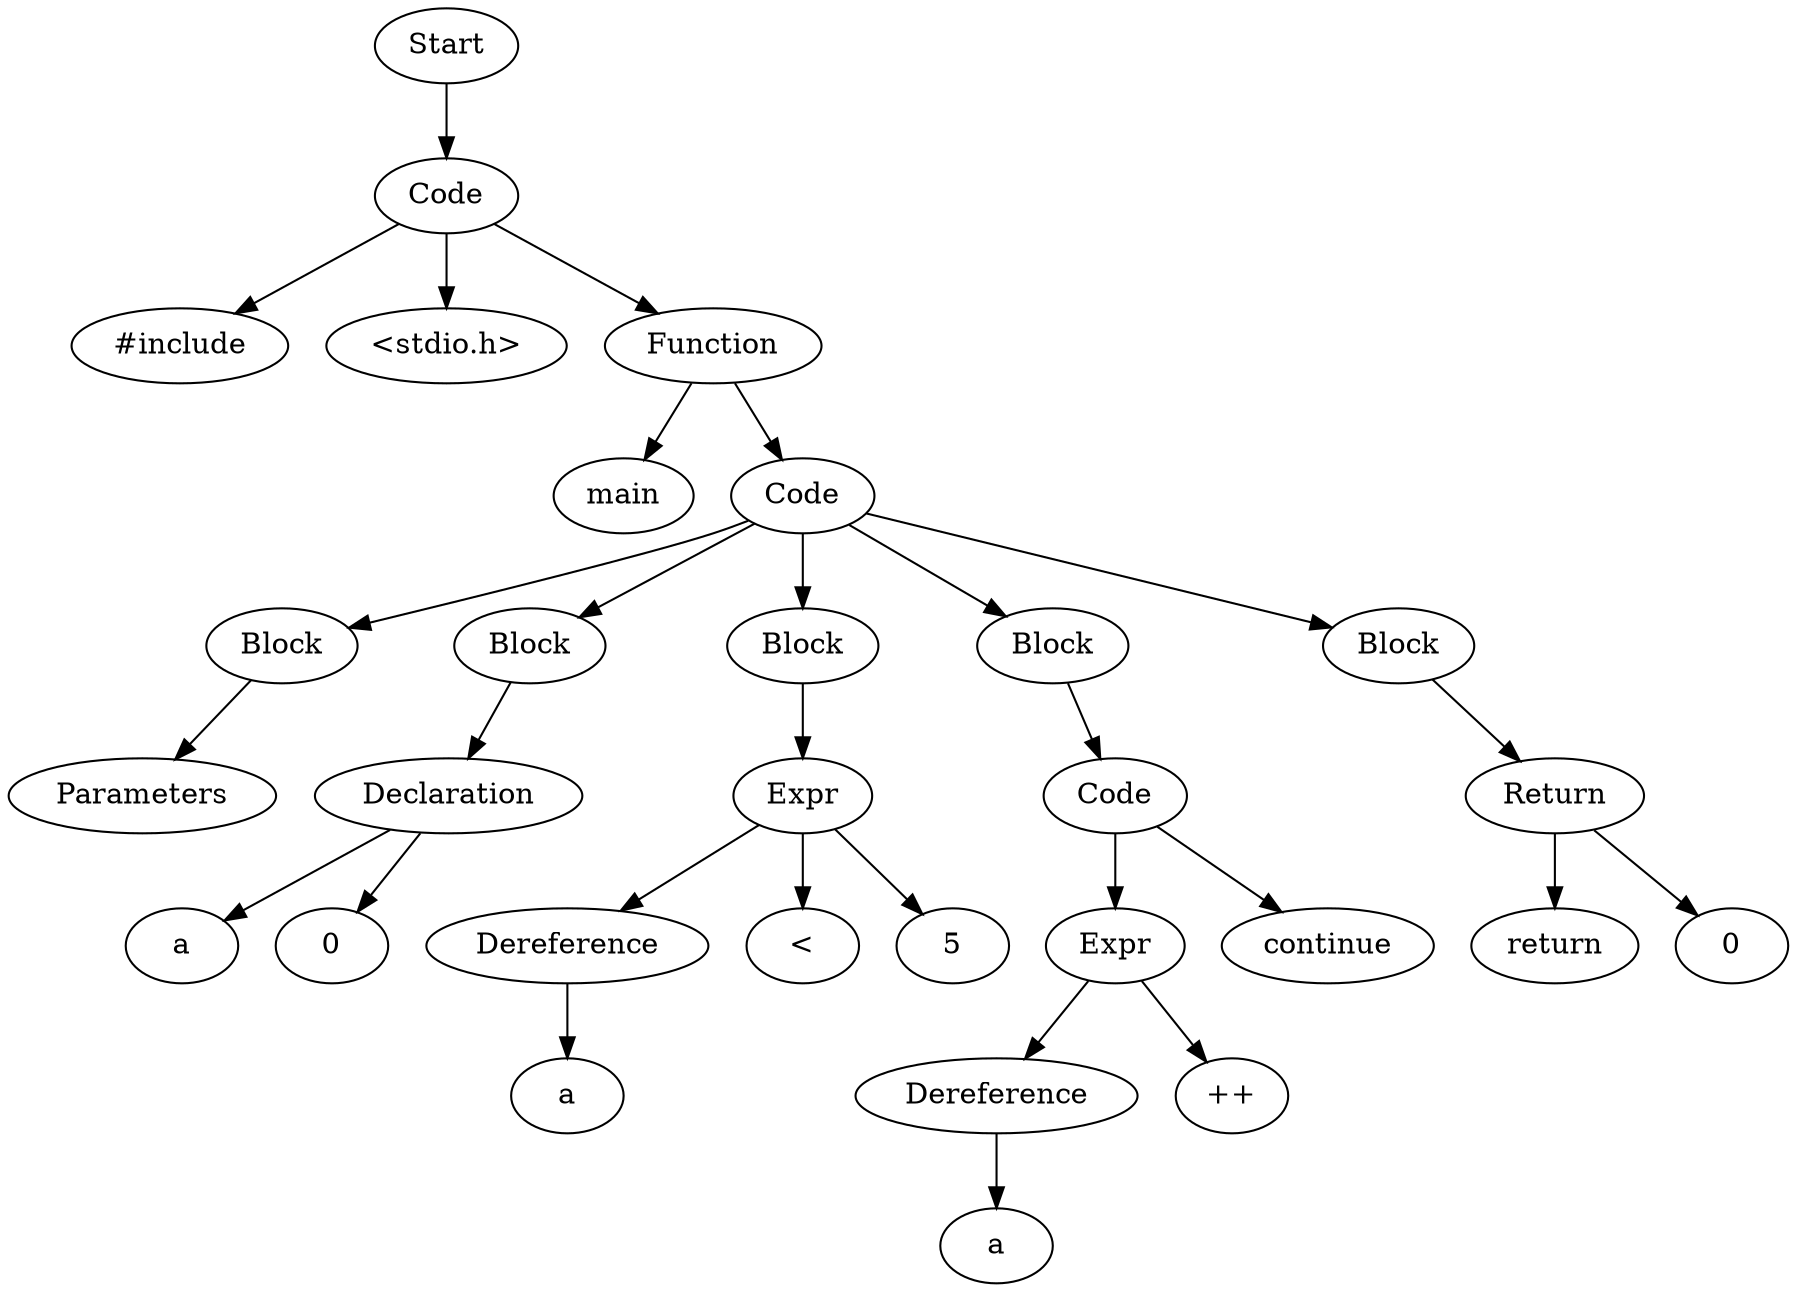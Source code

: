 digraph AST {
  "131474353639136" [label="Start"];
  "131474353639136" -> "131474353640480";
  "131474353640480" [label="Code"];
  "131474353640480" -> "131474353651568";
  "131474353640480" -> "131474353651136";
  "131474353640480" -> "131474353640624";
  "131474353651568" [label="#include"];
  "131474353651136" [label="<stdio.h>"];
  "131474353640624" [label="Function"];
  "131474353640624" -> "131474353647824";
  "131474353640624" -> "131474353640864";
  "131474353647824" [label="main"];
  "131474353640864" [label="Code"];
  "131474353640864" -> "131474353649600";
  "131474353640864" -> "131474353651424";
  "131474353640864" -> "131474353638848";
  "131474353640864" -> "131474353965808";
  "131474353640864" -> "131474353963072";
  "131474353649600" [label="Block"];
  "131474353649600" -> "131474353649504";
  "131474353649504" [label="Parameters"];
  "131474353651424" [label="Block"];
  "131474353651424" -> "131474353650752";
  "131474353650752" [label="Declaration"];
  "131474353650752" -> "131474353636976";
  "131474353650752" -> "131474353643600";
  "131474353636976" [label="a"];
  "131474353643600" [label="0"];
  "131474353638848" [label="Block"];
  "131474353638848" -> "131474353640384";
  "131474353640384" [label="Expr"];
  "131474353640384" -> "131474353640960";
  "131474353640384" -> "131474353650560";
  "131474353640384" -> "131474353965760";
  "131474353640960" [label="Dereference"];
  "131474353640960" -> "131474353635872";
  "131474353635872" [label="a"];
  "131474353650560" [label="<"];
  "131474353965760" [label="5"];
  "131474353965808" [label="Block"];
  "131474353965808" -> "131474353964704";
  "131474353964704" [label="Code"];
  "131474353964704" -> "131474353964608";
  "131474353964704" -> "131474353963648";
  "131474353964608" [label="Expr"];
  "131474353964608" -> "131474353963696";
  "131474353964608" -> "131474353963552";
  "131474353963696" [label="Dereference"];
  "131474353963696" -> "131474353963600";
  "131474353963600" [label="a"];
  "131474353963552" [label="++"];
  "131474353963648" [label="continue"];
  "131474353963072" [label="Block"];
  "131474353963072" -> "131474353964896";
  "131474353964896" [label="Return"];
  "131474353964896" -> "131474353964800";
  "131474353964896" -> "131474353964848";
  "131474353964800" [label="return"];
  "131474353964848" [label="0"];
}

